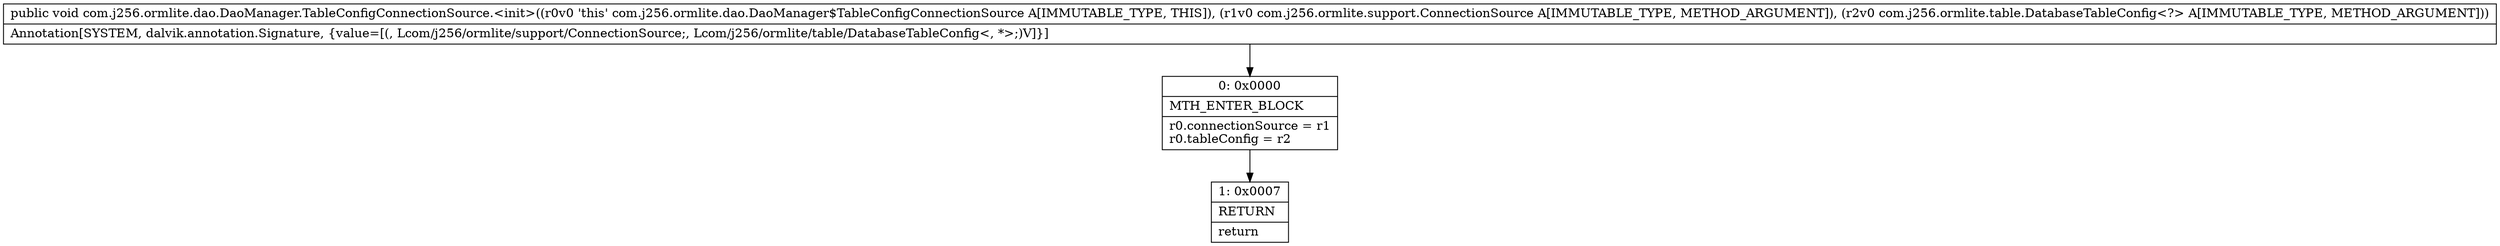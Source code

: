 digraph "CFG forcom.j256.ormlite.dao.DaoManager.TableConfigConnectionSource.\<init\>(Lcom\/j256\/ormlite\/support\/ConnectionSource;Lcom\/j256\/ormlite\/table\/DatabaseTableConfig;)V" {
Node_0 [shape=record,label="{0\:\ 0x0000|MTH_ENTER_BLOCK\l|r0.connectionSource = r1\lr0.tableConfig = r2\l}"];
Node_1 [shape=record,label="{1\:\ 0x0007|RETURN\l|return\l}"];
MethodNode[shape=record,label="{public void com.j256.ormlite.dao.DaoManager.TableConfigConnectionSource.\<init\>((r0v0 'this' com.j256.ormlite.dao.DaoManager$TableConfigConnectionSource A[IMMUTABLE_TYPE, THIS]), (r1v0 com.j256.ormlite.support.ConnectionSource A[IMMUTABLE_TYPE, METHOD_ARGUMENT]), (r2v0 com.j256.ormlite.table.DatabaseTableConfig\<?\> A[IMMUTABLE_TYPE, METHOD_ARGUMENT]))  | Annotation[SYSTEM, dalvik.annotation.Signature, \{value=[(, Lcom\/j256\/ormlite\/support\/ConnectionSource;, Lcom\/j256\/ormlite\/table\/DatabaseTableConfig\<, *\>;)V]\}]\l}"];
MethodNode -> Node_0;
Node_0 -> Node_1;
}

